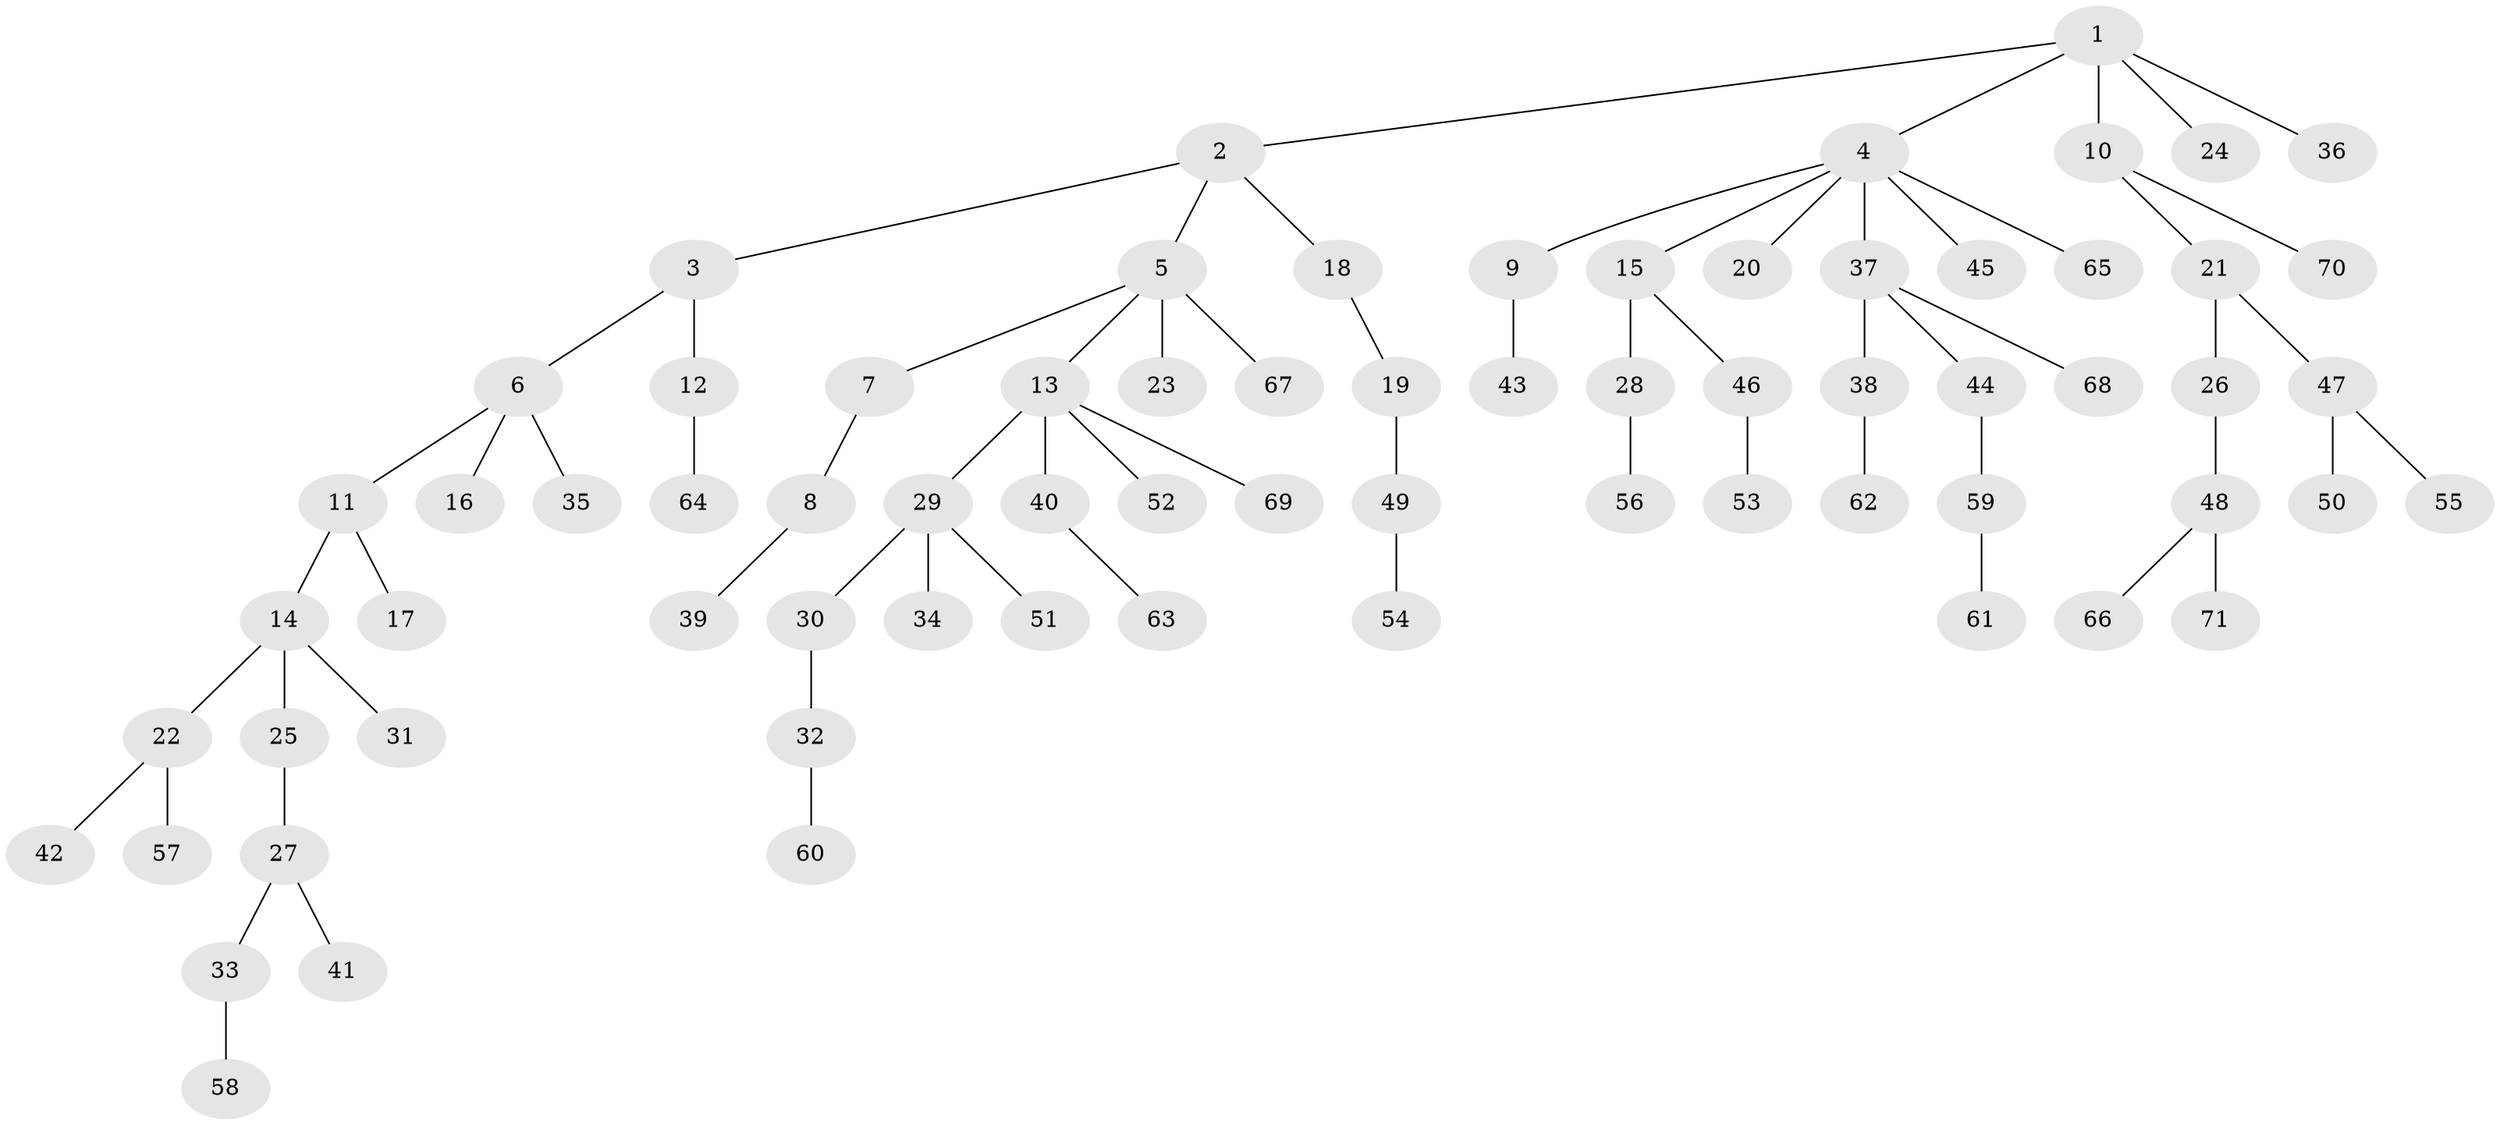 // coarse degree distribution, {3: 0.2413793103448276, 4: 0.034482758620689655, 2: 0.3448275862068966, 1: 0.3793103448275862}
// Generated by graph-tools (version 1.1) at 2025/51/03/04/25 22:51:24]
// undirected, 71 vertices, 70 edges
graph export_dot {
  node [color=gray90,style=filled];
  1;
  2;
  3;
  4;
  5;
  6;
  7;
  8;
  9;
  10;
  11;
  12;
  13;
  14;
  15;
  16;
  17;
  18;
  19;
  20;
  21;
  22;
  23;
  24;
  25;
  26;
  27;
  28;
  29;
  30;
  31;
  32;
  33;
  34;
  35;
  36;
  37;
  38;
  39;
  40;
  41;
  42;
  43;
  44;
  45;
  46;
  47;
  48;
  49;
  50;
  51;
  52;
  53;
  54;
  55;
  56;
  57;
  58;
  59;
  60;
  61;
  62;
  63;
  64;
  65;
  66;
  67;
  68;
  69;
  70;
  71;
  1 -- 2;
  1 -- 4;
  1 -- 10;
  1 -- 24;
  1 -- 36;
  2 -- 3;
  2 -- 5;
  2 -- 18;
  3 -- 6;
  3 -- 12;
  4 -- 9;
  4 -- 15;
  4 -- 20;
  4 -- 37;
  4 -- 45;
  4 -- 65;
  5 -- 7;
  5 -- 13;
  5 -- 23;
  5 -- 67;
  6 -- 11;
  6 -- 16;
  6 -- 35;
  7 -- 8;
  8 -- 39;
  9 -- 43;
  10 -- 21;
  10 -- 70;
  11 -- 14;
  11 -- 17;
  12 -- 64;
  13 -- 29;
  13 -- 40;
  13 -- 52;
  13 -- 69;
  14 -- 22;
  14 -- 25;
  14 -- 31;
  15 -- 28;
  15 -- 46;
  18 -- 19;
  19 -- 49;
  21 -- 26;
  21 -- 47;
  22 -- 42;
  22 -- 57;
  25 -- 27;
  26 -- 48;
  27 -- 33;
  27 -- 41;
  28 -- 56;
  29 -- 30;
  29 -- 34;
  29 -- 51;
  30 -- 32;
  32 -- 60;
  33 -- 58;
  37 -- 38;
  37 -- 44;
  37 -- 68;
  38 -- 62;
  40 -- 63;
  44 -- 59;
  46 -- 53;
  47 -- 50;
  47 -- 55;
  48 -- 66;
  48 -- 71;
  49 -- 54;
  59 -- 61;
}
